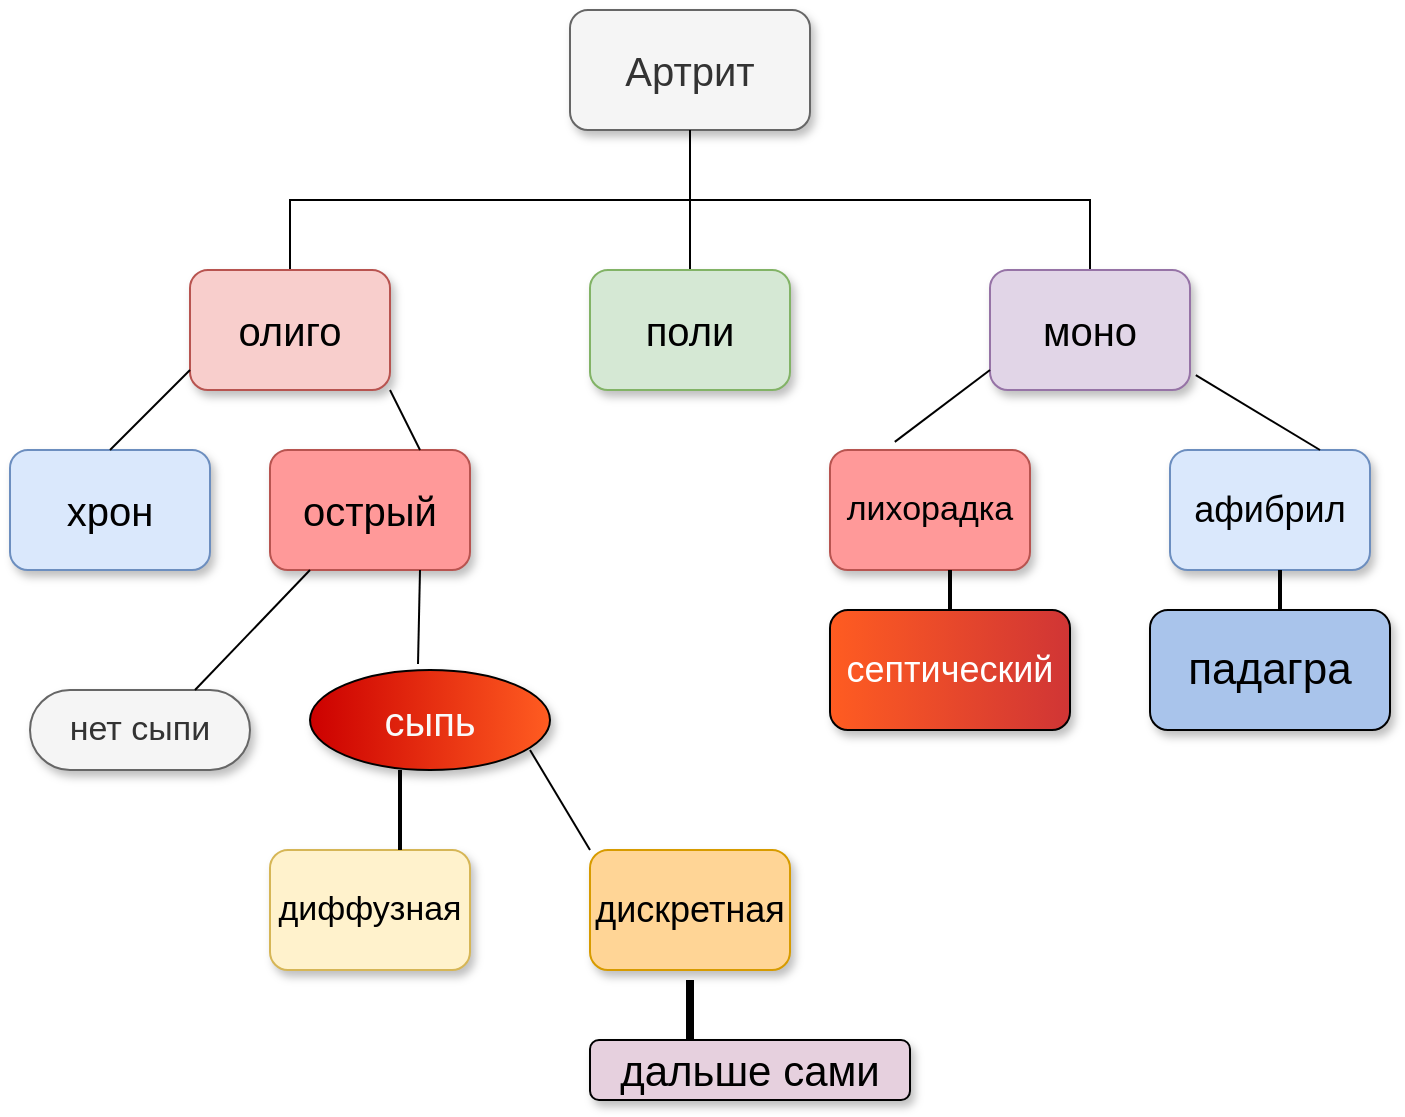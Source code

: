 <mxfile version="24.0.7" type="github">
  <diagram id="prtHgNgQTEPvFCAcTncT" name="Page-1">
    <mxGraphModel dx="1257" dy="694" grid="1" gridSize="10" guides="1" tooltips="1" connect="1" arrows="1" fold="1" page="1" pageScale="1" pageWidth="827" pageHeight="1169" math="0" shadow="0">
      <root>
        <mxCell id="0" />
        <mxCell id="1" parent="0" />
        <mxCell id="u1jMvKlAmCO7zC-zq6kn-54" value="" style="line;strokeWidth=4;direction=south;html=1;perimeter=backbonePerimeter;points=[];outlineConnect=0;" vertex="1" parent="1">
          <mxGeometry x="365" y="585" width="10" height="30" as="geometry" />
        </mxCell>
        <mxCell id="u1jMvKlAmCO7zC-zq6kn-55" value="&lt;span style=&quot;font-size: 21px;&quot;&gt;дальше сами&lt;/span&gt;" style="html=1;whiteSpace=wrap;container=1;recursiveResize=0;collapsible=0;fillColor=#E6D0DE;rounded=1;shadow=1;" vertex="1" parent="1">
          <mxGeometry x="320" y="615" width="160" height="30" as="geometry" />
        </mxCell>
        <UserObject label="&lt;font style=&quot;font-size: 20px;&quot;&gt;Артрит&lt;/font&gt;" treeRoot="1" id="u1jMvKlAmCO7zC-zq6kn-4">
          <mxCell style="whiteSpace=wrap;html=1;align=center;treeFolding=1;treeMoving=1;newEdgeStyle={&quot;edgeStyle&quot;:&quot;elbowEdgeStyle&quot;,&quot;startArrow&quot;:&quot;none&quot;,&quot;endArrow&quot;:&quot;none&quot;};rounded=1;shadow=1;fillColor=#f5f5f5;fontColor=#333333;strokeColor=#666666;" vertex="1" parent="1">
            <mxGeometry x="310" y="100" width="120" height="60" as="geometry" />
          </mxCell>
        </UserObject>
        <mxCell id="u1jMvKlAmCO7zC-zq6kn-2" value="" style="edgeStyle=elbowEdgeStyle;elbow=vertical;sourcePerimeterSpacing=0;targetPerimeterSpacing=0;startArrow=none;endArrow=none;rounded=0;curved=0;" edge="1" parent="1" source="u1jMvKlAmCO7zC-zq6kn-4" target="u1jMvKlAmCO7zC-zq6kn-5">
          <mxGeometry relative="1" as="geometry" />
        </mxCell>
        <mxCell id="u1jMvKlAmCO7zC-zq6kn-3" value="" style="edgeStyle=elbowEdgeStyle;elbow=vertical;sourcePerimeterSpacing=0;targetPerimeterSpacing=0;startArrow=none;endArrow=none;rounded=0;curved=0;" edge="1" parent="1" source="u1jMvKlAmCO7zC-zq6kn-4" target="u1jMvKlAmCO7zC-zq6kn-6">
          <mxGeometry relative="1" as="geometry" />
        </mxCell>
        <mxCell id="u1jMvKlAmCO7zC-zq6kn-8" value="" style="edgeStyle=elbowEdgeStyle;elbow=vertical;sourcePerimeterSpacing=0;targetPerimeterSpacing=0;startArrow=none;endArrow=none;rounded=0;curved=0;" edge="1" parent="1" source="u1jMvKlAmCO7zC-zq6kn-4" target="u1jMvKlAmCO7zC-zq6kn-7">
          <mxGeometry relative="1" as="geometry">
            <mxPoint x="384" y="290" as="sourcePoint" />
            <mxPoint x="530" y="330" as="targetPoint" />
          </mxGeometry>
        </mxCell>
        <mxCell id="u1jMvKlAmCO7zC-zq6kn-5" value="&lt;font style=&quot;font-size: 20px;&quot;&gt;олиго&lt;/font&gt;" style="whiteSpace=wrap;html=1;align=center;verticalAlign=middle;treeFolding=1;treeMoving=1;newEdgeStyle={&quot;edgeStyle&quot;:&quot;elbowEdgeStyle&quot;,&quot;startArrow&quot;:&quot;none&quot;,&quot;endArrow&quot;:&quot;none&quot;};fillColor=#f8cecc;strokeColor=#b85450;rounded=1;shadow=1;" vertex="1" parent="1">
          <mxGeometry x="120" y="230" width="100" height="60" as="geometry" />
        </mxCell>
        <mxCell id="u1jMvKlAmCO7zC-zq6kn-6" value="&lt;font style=&quot;font-size: 20px;&quot;&gt;моно&lt;/font&gt;" style="whiteSpace=wrap;html=1;align=center;verticalAlign=middle;treeFolding=1;treeMoving=1;newEdgeStyle={&quot;edgeStyle&quot;:&quot;elbowEdgeStyle&quot;,&quot;startArrow&quot;:&quot;none&quot;,&quot;endArrow&quot;:&quot;none&quot;};fillColor=#e1d5e7;strokeColor=#9673a6;rounded=1;shadow=1;" vertex="1" parent="1">
          <mxGeometry x="520" y="230" width="100" height="60" as="geometry" />
        </mxCell>
        <mxCell id="u1jMvKlAmCO7zC-zq6kn-7" value="&lt;font style=&quot;font-size: 20px;&quot;&gt;поли&lt;/font&gt;" style="whiteSpace=wrap;html=1;align=center;verticalAlign=middle;treeFolding=1;treeMoving=1;newEdgeStyle={&quot;edgeStyle&quot;:&quot;elbowEdgeStyle&quot;,&quot;startArrow&quot;:&quot;none&quot;,&quot;endArrow&quot;:&quot;none&quot;};fillColor=#d5e8d4;strokeColor=#82b366;rounded=1;shadow=1;" vertex="1" parent="1">
          <mxGeometry x="320" y="230" width="100" height="60" as="geometry" />
        </mxCell>
        <mxCell id="u1jMvKlAmCO7zC-zq6kn-31" value="&lt;font style=&quot;font-size: 20px;&quot;&gt;острый&lt;/font&gt;" style="whiteSpace=wrap;html=1;align=center;verticalAlign=middle;treeFolding=1;treeMoving=1;fillColor=#FF9999;strokeColor=#b85450;rounded=1;glass=0;shadow=1;" vertex="1" parent="1">
          <mxGeometry x="160" y="320" width="100" height="60" as="geometry" />
        </mxCell>
        <mxCell id="u1jMvKlAmCO7zC-zq6kn-30" value="&lt;font style=&quot;font-size: 20px;&quot;&gt;хрон&lt;/font&gt;" style="whiteSpace=wrap;html=1;align=center;verticalAlign=middle;treeFolding=1;treeMoving=1;fillColor=#dae8fc;strokeColor=#6c8ebf;rounded=1;glass=0;shadow=1;" vertex="1" parent="1">
          <mxGeometry x="30" y="320" width="100" height="60" as="geometry" />
        </mxCell>
        <mxCell id="u1jMvKlAmCO7zC-zq6kn-40" value="&lt;font style=&quot;font-size: 17px;&quot;&gt;нет сыпи&lt;/font&gt;" style="whiteSpace=wrap;html=1;rounded=1;arcSize=50;align=center;verticalAlign=middle;strokeWidth=1;autosize=1;spacing=4;treeFolding=1;treeMoving=1;newEdgeStyle={&quot;edgeStyle&quot;:&quot;entityRelationEdgeStyle&quot;,&quot;startArrow&quot;:&quot;none&quot;,&quot;endArrow&quot;:&quot;none&quot;,&quot;segment&quot;:10,&quot;curved&quot;:1,&quot;sourcePerimeterSpacing&quot;:0,&quot;targetPerimeterSpacing&quot;:0};fillColor=#f5f5f5;fontColor=#333333;strokeColor=#666666;shadow=1;" vertex="1" parent="1">
          <mxGeometry x="40" y="440" width="110" height="40" as="geometry" />
        </mxCell>
        <UserObject label="&lt;font color=&quot;#ffffff&quot; style=&quot;font-size: 18px;&quot;&gt;септический&lt;/font&gt;" treeRoot="1" id="u1jMvKlAmCO7zC-zq6kn-34">
          <mxCell style="whiteSpace=wrap;html=1;align=center;treeFolding=1;treeMoving=1;newEdgeStyle={&quot;edgeStyle&quot;:&quot;elbowEdgeStyle&quot;,&quot;startArrow&quot;:&quot;none&quot;,&quot;endArrow&quot;:&quot;none&quot;};fillColor=#d03535;gradientColor=#FF5C21;gradientDirection=west;rounded=1;shadow=1;" vertex="1" parent="1">
            <mxGeometry x="440" y="400" width="120" height="60" as="geometry" />
          </mxCell>
        </UserObject>
        <UserObject label="&lt;font style=&quot;font-size: 22px;&quot;&gt;падагра&lt;/font&gt;" treeRoot="1" id="u1jMvKlAmCO7zC-zq6kn-35">
          <mxCell style="whiteSpace=wrap;html=1;align=center;treeFolding=1;treeMoving=1;newEdgeStyle={&quot;edgeStyle&quot;:&quot;elbowEdgeStyle&quot;,&quot;startArrow&quot;:&quot;none&quot;,&quot;endArrow&quot;:&quot;none&quot;};fillColor=#A9C4EB;rounded=1;shadow=1;" vertex="1" parent="1">
            <mxGeometry x="600" y="400" width="120" height="60" as="geometry" />
          </mxCell>
        </UserObject>
        <mxCell id="u1jMvKlAmCO7zC-zq6kn-14" value="&lt;font style=&quot;font-size: 18px;&quot;&gt;афибрил&lt;/font&gt;" style="whiteSpace=wrap;html=1;align=center;verticalAlign=middle;treeFolding=1;treeMoving=1;fillColor=#dae8fc;strokeColor=#6c8ebf;rounded=1;glass=0;shadow=1;" vertex="1" parent="1">
          <mxGeometry x="610" y="320" width="100" height="60" as="geometry" />
        </mxCell>
        <mxCell id="u1jMvKlAmCO7zC-zq6kn-13" value="&lt;font style=&quot;font-size: 17px;&quot;&gt;лихорадка&lt;/font&gt;" style="whiteSpace=wrap;html=1;align=center;verticalAlign=middle;treeFolding=1;treeMoving=1;fillColor=#FF9999;strokeColor=#b85450;glass=0;rounded=1;shadow=1;" vertex="1" parent="1">
          <mxGeometry x="440" y="320" width="100" height="60" as="geometry" />
        </mxCell>
        <mxCell id="u1jMvKlAmCO7zC-zq6kn-49" value="&lt;font color=&quot;#fafafa&quot; style=&quot;font-size: 20px;&quot;&gt;сыпь&lt;/font&gt;" style="ellipse;whiteSpace=wrap;html=1;fillColor=#FF5C21;gradientColor=#CC0000;gradientDirection=west;shadow=1;" vertex="1" parent="1">
          <mxGeometry x="180" y="430" width="120" height="50" as="geometry" />
        </mxCell>
        <mxCell id="u1jMvKlAmCO7zC-zq6kn-52" value="&lt;font style=&quot;font-size: 17px;&quot;&gt;диффузная&lt;/font&gt;" style="whiteSpace=wrap;html=1;align=center;verticalAlign=middle;treeFolding=1;treeMoving=1;fillColor=#fff2cc;strokeColor=#d6b656;rounded=1;shadow=1;" vertex="1" parent="1">
          <mxGeometry x="160" y="520" width="100" height="60" as="geometry" />
        </mxCell>
        <mxCell id="u1jMvKlAmCO7zC-zq6kn-53" value="&lt;font style=&quot;font-size: 18px;&quot;&gt;дискретная&lt;/font&gt;" style="whiteSpace=wrap;html=1;align=center;verticalAlign=middle;treeFolding=1;treeMoving=1;fillColor=#FFD596;strokeColor=#d79b00;rounded=1;shadow=1;" vertex="1" parent="1">
          <mxGeometry x="320" y="520" width="100" height="60" as="geometry" />
        </mxCell>
        <mxCell id="u1jMvKlAmCO7zC-zq6kn-69" value="" style="line;strokeWidth=2;direction=south;html=1;" vertex="1" parent="1">
          <mxGeometry x="495" y="380" width="10" height="20" as="geometry" />
        </mxCell>
        <mxCell id="u1jMvKlAmCO7zC-zq6kn-70" value="" style="line;strokeWidth=2;direction=south;html=1;" vertex="1" parent="1">
          <mxGeometry x="660" y="380" width="10" height="20" as="geometry" />
        </mxCell>
        <mxCell id="u1jMvKlAmCO7zC-zq6kn-72" value="" style="endArrow=none;html=1;rounded=0;exitX=0.324;exitY=-0.068;exitDx=0;exitDy=0;exitPerimeter=0;" edge="1" parent="1" source="u1jMvKlAmCO7zC-zq6kn-13">
          <mxGeometry width="50" height="50" relative="1" as="geometry">
            <mxPoint x="490" y="310" as="sourcePoint" />
            <mxPoint x="520" y="280" as="targetPoint" />
            <Array as="points" />
          </mxGeometry>
        </mxCell>
        <mxCell id="u1jMvKlAmCO7zC-zq6kn-73" value="" style="endArrow=none;html=1;rounded=0;entryX=0.75;entryY=0;entryDx=0;entryDy=0;exitX=1.029;exitY=0.876;exitDx=0;exitDy=0;exitPerimeter=0;" edge="1" parent="1" source="u1jMvKlAmCO7zC-zq6kn-6" target="u1jMvKlAmCO7zC-zq6kn-14">
          <mxGeometry width="50" height="50" relative="1" as="geometry">
            <mxPoint x="640" y="290" as="sourcePoint" />
            <mxPoint x="690" y="240" as="targetPoint" />
            <Array as="points" />
          </mxGeometry>
        </mxCell>
        <mxCell id="u1jMvKlAmCO7zC-zq6kn-75" value="" style="endArrow=none;html=1;rounded=0;" edge="1" parent="1">
          <mxGeometry width="50" height="50" relative="1" as="geometry">
            <mxPoint x="234" y="427" as="sourcePoint" />
            <mxPoint x="235" y="380" as="targetPoint" />
          </mxGeometry>
        </mxCell>
        <mxCell id="u1jMvKlAmCO7zC-zq6kn-76" value="" style="line;strokeWidth=2;direction=south;html=1;" vertex="1" parent="1">
          <mxGeometry x="220" y="480" width="10" height="40" as="geometry" />
        </mxCell>
        <mxCell id="u1jMvKlAmCO7zC-zq6kn-78" value="" style="endArrow=none;html=1;rounded=0;exitX=0;exitY=0;exitDx=0;exitDy=0;" edge="1" parent="1" source="u1jMvKlAmCO7zC-zq6kn-53">
          <mxGeometry width="50" height="50" relative="1" as="geometry">
            <mxPoint x="240" y="520" as="sourcePoint" />
            <mxPoint x="290" y="470" as="targetPoint" />
          </mxGeometry>
        </mxCell>
        <mxCell id="u1jMvKlAmCO7zC-zq6kn-79" value="" style="endArrow=none;html=1;rounded=0;exitX=0.75;exitY=0;exitDx=0;exitDy=0;" edge="1" parent="1" source="u1jMvKlAmCO7zC-zq6kn-40">
          <mxGeometry width="50" height="50" relative="1" as="geometry">
            <mxPoint x="130" y="430" as="sourcePoint" />
            <mxPoint x="180" y="380" as="targetPoint" />
          </mxGeometry>
        </mxCell>
        <mxCell id="u1jMvKlAmCO7zC-zq6kn-80" value="" style="endArrow=none;html=1;rounded=0;exitX=0.5;exitY=0;exitDx=0;exitDy=0;" edge="1" parent="1" source="u1jMvKlAmCO7zC-zq6kn-30">
          <mxGeometry width="50" height="50" relative="1" as="geometry">
            <mxPoint x="70" y="330" as="sourcePoint" />
            <mxPoint x="120" y="280" as="targetPoint" />
          </mxGeometry>
        </mxCell>
        <mxCell id="u1jMvKlAmCO7zC-zq6kn-81" value="" style="endArrow=none;html=1;rounded=0;exitX=0.75;exitY=0;exitDx=0;exitDy=0;" edge="1" parent="1" source="u1jMvKlAmCO7zC-zq6kn-31">
          <mxGeometry width="50" height="50" relative="1" as="geometry">
            <mxPoint x="190" y="320" as="sourcePoint" />
            <mxPoint x="220" y="290" as="targetPoint" />
          </mxGeometry>
        </mxCell>
      </root>
    </mxGraphModel>
  </diagram>
</mxfile>
